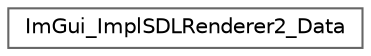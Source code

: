 digraph "类继承关系图"
{
 // LATEX_PDF_SIZE
  bgcolor="transparent";
  edge [fontname=Helvetica,fontsize=10,labelfontname=Helvetica,labelfontsize=10];
  node [fontname=Helvetica,fontsize=10,shape=box,height=0.2,width=0.4];
  rankdir="LR";
  Node0 [id="Node000000",label="ImGui_ImplSDLRenderer2_Data",height=0.2,width=0.4,color="grey40", fillcolor="white", style="filled",URL="$struct_im_gui___impl_s_d_l_renderer2___data.html",tooltip=" "];
}
